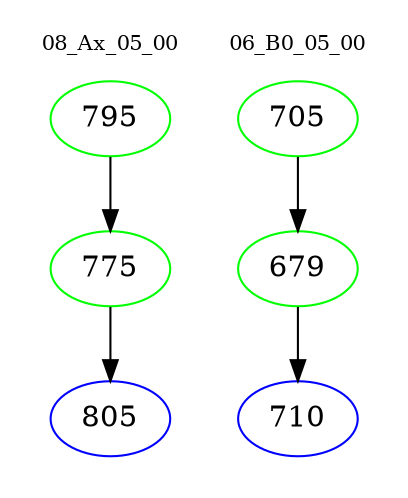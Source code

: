 digraph{
subgraph cluster_0 {
color = white
label = "08_Ax_05_00";
fontsize=10;
T0_795 [label="795", color="green"]
T0_795 -> T0_775 [color="black"]
T0_775 [label="775", color="green"]
T0_775 -> T0_805 [color="black"]
T0_805 [label="805", color="blue"]
}
subgraph cluster_1 {
color = white
label = "06_B0_05_00";
fontsize=10;
T1_705 [label="705", color="green"]
T1_705 -> T1_679 [color="black"]
T1_679 [label="679", color="green"]
T1_679 -> T1_710 [color="black"]
T1_710 [label="710", color="blue"]
}
}

